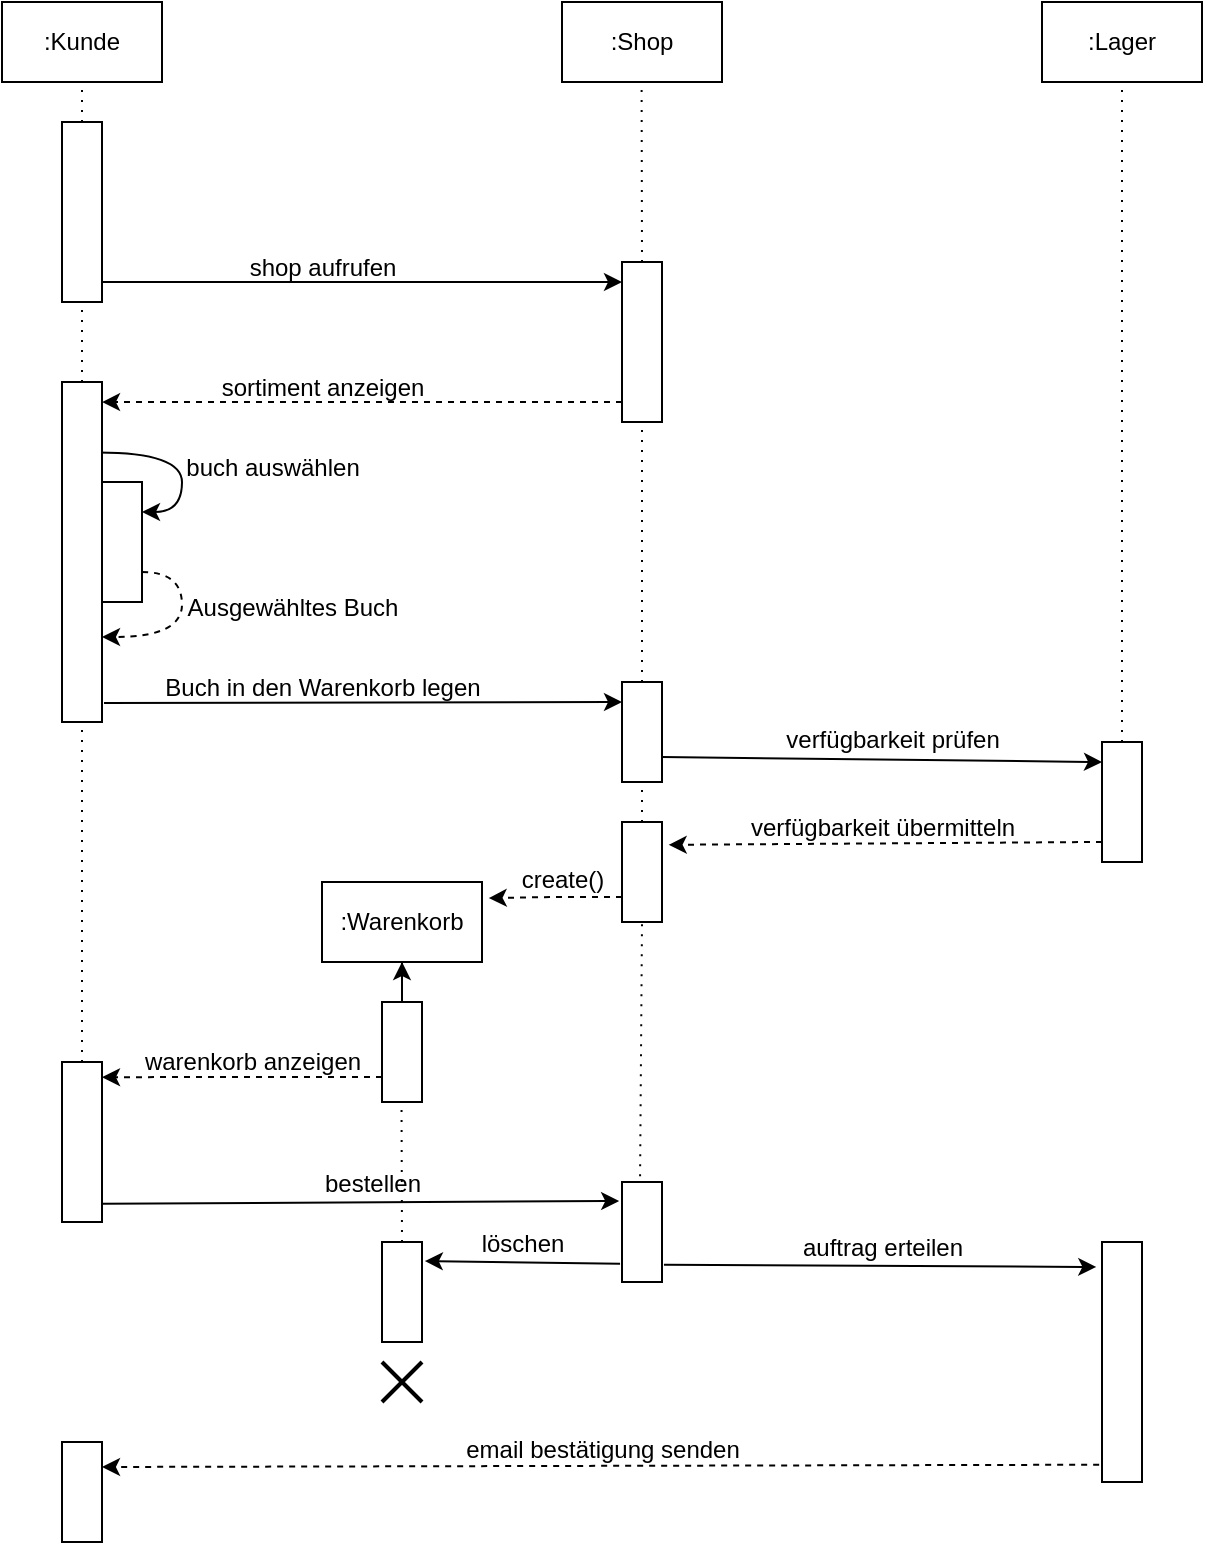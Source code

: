 <mxfile version="26.2.12">
  <diagram name="Page-1" id="m23mBsG2QwRVnSNt44Ii">
    <mxGraphModel dx="1428" dy="779" grid="1" gridSize="10" guides="1" tooltips="1" connect="1" arrows="1" fold="1" page="1" pageScale="1" pageWidth="850" pageHeight="1100" math="0" shadow="0">
      <root>
        <mxCell id="0" />
        <mxCell id="1" parent="0" />
        <mxCell id="BdV08MHEEbCIqeAIR1xN-1" value=":Kunde" style="rounded=0;whiteSpace=wrap;html=1;" vertex="1" parent="1">
          <mxGeometry x="40" y="40" width="80" height="40" as="geometry" />
        </mxCell>
        <mxCell id="BdV08MHEEbCIqeAIR1xN-3" value="" style="endArrow=none;dashed=1;html=1;rounded=0;entryX=0.5;entryY=1;entryDx=0;entryDy=0;dashPattern=1 4;" edge="1" parent="1" target="BdV08MHEEbCIqeAIR1xN-1">
          <mxGeometry width="50" height="50" relative="1" as="geometry">
            <mxPoint x="80" y="100" as="sourcePoint" />
            <mxPoint x="120" y="110" as="targetPoint" />
          </mxGeometry>
        </mxCell>
        <mxCell id="BdV08MHEEbCIqeAIR1xN-4" value="" style="rounded=0;whiteSpace=wrap;html=1;" vertex="1" parent="1">
          <mxGeometry x="70" y="100" width="20" height="90" as="geometry" />
        </mxCell>
        <mxCell id="BdV08MHEEbCIqeAIR1xN-5" value=":Shop" style="rounded=0;whiteSpace=wrap;html=1;" vertex="1" parent="1">
          <mxGeometry x="320" y="40" width="80" height="40" as="geometry" />
        </mxCell>
        <mxCell id="BdV08MHEEbCIqeAIR1xN-7" value="" style="endArrow=none;dashed=1;html=1;rounded=0;entryX=0.5;entryY=1;entryDx=0;entryDy=0;exitX=0.5;exitY=0;exitDx=0;exitDy=0;dashPattern=1 4;" edge="1" parent="1" source="BdV08MHEEbCIqeAIR1xN-8">
          <mxGeometry width="50" height="50" relative="1" as="geometry">
            <mxPoint x="360" y="100" as="sourcePoint" />
            <mxPoint x="359.8" y="80" as="targetPoint" />
          </mxGeometry>
        </mxCell>
        <mxCell id="BdV08MHEEbCIqeAIR1xN-8" value="" style="rounded=0;whiteSpace=wrap;html=1;" vertex="1" parent="1">
          <mxGeometry x="350" y="170" width="20" height="80" as="geometry" />
        </mxCell>
        <mxCell id="BdV08MHEEbCIqeAIR1xN-9" value="" style="endArrow=classic;html=1;rounded=0;entryX=0;entryY=0.125;entryDx=0;entryDy=0;entryPerimeter=0;" edge="1" parent="1" target="BdV08MHEEbCIqeAIR1xN-8">
          <mxGeometry width="50" height="50" relative="1" as="geometry">
            <mxPoint x="90" y="180" as="sourcePoint" />
            <mxPoint x="270" y="180" as="targetPoint" />
          </mxGeometry>
        </mxCell>
        <mxCell id="BdV08MHEEbCIqeAIR1xN-10" value="" style="endArrow=classic;html=1;rounded=0;exitX=0;exitY=0.875;exitDx=0;exitDy=0;exitPerimeter=0;dashed=1;entryX=1;entryY=0.059;entryDx=0;entryDy=0;entryPerimeter=0;" edge="1" parent="1" source="BdV08MHEEbCIqeAIR1xN-8" target="BdV08MHEEbCIqeAIR1xN-11">
          <mxGeometry width="50" height="50" relative="1" as="geometry">
            <mxPoint x="270" y="210" as="sourcePoint" />
            <mxPoint x="110" y="240" as="targetPoint" />
          </mxGeometry>
        </mxCell>
        <mxCell id="BdV08MHEEbCIqeAIR1xN-20" style="edgeStyle=orthogonalEdgeStyle;rounded=0;orthogonalLoop=1;jettySize=auto;html=1;exitX=0.91;exitY=0.207;exitDx=0;exitDy=0;entryX=1;entryY=0.25;entryDx=0;entryDy=0;curved=1;exitPerimeter=0;" edge="1" parent="1" source="BdV08MHEEbCIqeAIR1xN-11" target="BdV08MHEEbCIqeAIR1xN-17">
          <mxGeometry relative="1" as="geometry">
            <Array as="points">
              <mxPoint x="130" y="265" />
              <mxPoint x="130" y="295" />
            </Array>
          </mxGeometry>
        </mxCell>
        <mxCell id="BdV08MHEEbCIqeAIR1xN-11" value="" style="rounded=0;whiteSpace=wrap;html=1;" vertex="1" parent="1">
          <mxGeometry x="70" y="230" width="20" height="170" as="geometry" />
        </mxCell>
        <mxCell id="BdV08MHEEbCIqeAIR1xN-14" value="shop aufrufen" style="text;html=1;align=center;verticalAlign=middle;resizable=0;points=[];autosize=1;strokeColor=none;fillColor=none;" vertex="1" parent="1">
          <mxGeometry x="150" y="158" width="100" height="30" as="geometry" />
        </mxCell>
        <mxCell id="BdV08MHEEbCIqeAIR1xN-16" value="sortiment anzeigen" style="text;html=1;align=center;verticalAlign=middle;resizable=0;points=[];autosize=1;strokeColor=none;fillColor=none;" vertex="1" parent="1">
          <mxGeometry x="140" y="218" width="120" height="30" as="geometry" />
        </mxCell>
        <mxCell id="BdV08MHEEbCIqeAIR1xN-22" style="edgeStyle=orthogonalEdgeStyle;rounded=0;orthogonalLoop=1;jettySize=auto;html=1;exitX=1;exitY=0.75;exitDx=0;exitDy=0;entryX=1;entryY=0.75;entryDx=0;entryDy=0;curved=1;dashed=1;" edge="1" parent="1" source="BdV08MHEEbCIqeAIR1xN-17" target="BdV08MHEEbCIqeAIR1xN-11">
          <mxGeometry relative="1" as="geometry">
            <Array as="points">
              <mxPoint x="130" y="325" />
              <mxPoint x="130" y="358" />
            </Array>
          </mxGeometry>
        </mxCell>
        <mxCell id="BdV08MHEEbCIqeAIR1xN-17" value="" style="rounded=0;whiteSpace=wrap;html=1;" vertex="1" parent="1">
          <mxGeometry x="90" y="280" width="20" height="60" as="geometry" />
        </mxCell>
        <mxCell id="BdV08MHEEbCIqeAIR1xN-21" value="buch auswählen" style="text;html=1;align=center;verticalAlign=middle;resizable=0;points=[];autosize=1;strokeColor=none;fillColor=none;" vertex="1" parent="1">
          <mxGeometry x="120" y="258" width="110" height="30" as="geometry" />
        </mxCell>
        <mxCell id="BdV08MHEEbCIqeAIR1xN-23" value="Ausgewähltes Buch" style="text;html=1;align=center;verticalAlign=middle;resizable=0;points=[];autosize=1;strokeColor=none;fillColor=none;" vertex="1" parent="1">
          <mxGeometry x="120" y="328" width="130" height="30" as="geometry" />
        </mxCell>
        <mxCell id="BdV08MHEEbCIqeAIR1xN-24" value="" style="endArrow=classic;html=1;rounded=0;exitX=1.05;exitY=0.944;exitDx=0;exitDy=0;exitPerimeter=0;entryX=0;entryY=0.2;entryDx=0;entryDy=0;entryPerimeter=0;" edge="1" parent="1" source="BdV08MHEEbCIqeAIR1xN-11" target="BdV08MHEEbCIqeAIR1xN-25">
          <mxGeometry width="50" height="50" relative="1" as="geometry">
            <mxPoint x="190" y="420" as="sourcePoint" />
            <mxPoint x="300" y="390" as="targetPoint" />
          </mxGeometry>
        </mxCell>
        <mxCell id="BdV08MHEEbCIqeAIR1xN-25" value="" style="rounded=0;whiteSpace=wrap;html=1;" vertex="1" parent="1">
          <mxGeometry x="350" y="380" width="20" height="50" as="geometry" />
        </mxCell>
        <mxCell id="BdV08MHEEbCIqeAIR1xN-26" value="Buch in den Warenkorb legen" style="text;html=1;align=center;verticalAlign=middle;resizable=0;points=[];autosize=1;strokeColor=none;fillColor=none;" vertex="1" parent="1">
          <mxGeometry x="110" y="368" width="180" height="30" as="geometry" />
        </mxCell>
        <mxCell id="BdV08MHEEbCIqeAIR1xN-27" value="" style="endArrow=none;dashed=1;html=1;rounded=0;entryX=0.5;entryY=1;entryDx=0;entryDy=0;exitX=0.5;exitY=0;exitDx=0;exitDy=0;dashPattern=1 4;" edge="1" parent="1" source="BdV08MHEEbCIqeAIR1xN-25" target="BdV08MHEEbCIqeAIR1xN-8">
          <mxGeometry width="50" height="50" relative="1" as="geometry">
            <mxPoint x="430.2" y="348" as="sourcePoint" />
            <mxPoint x="430" y="258" as="targetPoint" />
          </mxGeometry>
        </mxCell>
        <mxCell id="BdV08MHEEbCIqeAIR1xN-28" value=":Lager" style="rounded=0;whiteSpace=wrap;html=1;" vertex="1" parent="1">
          <mxGeometry x="560" y="40" width="80" height="40" as="geometry" />
        </mxCell>
        <mxCell id="BdV08MHEEbCIqeAIR1xN-29" value="" style="endArrow=none;dashed=1;html=1;rounded=0;entryX=0.5;entryY=1;entryDx=0;entryDy=0;dashPattern=1 4;exitX=0.5;exitY=0;exitDx=0;exitDy=0;" edge="1" parent="1" source="BdV08MHEEbCIqeAIR1xN-30" target="BdV08MHEEbCIqeAIR1xN-28">
          <mxGeometry width="50" height="50" relative="1" as="geometry">
            <mxPoint x="600" y="310" as="sourcePoint" />
            <mxPoint x="599.76" y="120" as="targetPoint" />
          </mxGeometry>
        </mxCell>
        <mxCell id="BdV08MHEEbCIqeAIR1xN-30" value="" style="rounded=0;whiteSpace=wrap;html=1;" vertex="1" parent="1">
          <mxGeometry x="590" y="410" width="20" height="60" as="geometry" />
        </mxCell>
        <mxCell id="BdV08MHEEbCIqeAIR1xN-32" value="verfügbarkeit prüfen" style="text;html=1;align=center;verticalAlign=middle;resizable=0;points=[];autosize=1;strokeColor=none;fillColor=none;" vertex="1" parent="1">
          <mxGeometry x="420" y="394" width="130" height="30" as="geometry" />
        </mxCell>
        <mxCell id="BdV08MHEEbCIqeAIR1xN-33" value="" style="rounded=0;whiteSpace=wrap;html=1;" vertex="1" parent="1">
          <mxGeometry x="350" y="450" width="20" height="50" as="geometry" />
        </mxCell>
        <mxCell id="BdV08MHEEbCIqeAIR1xN-36" value="" style="endArrow=classic;html=1;rounded=0;entryX=0;entryY=0.167;entryDx=0;entryDy=0;entryPerimeter=0;exitX=1;exitY=0.75;exitDx=0;exitDy=0;" edge="1" parent="1" source="BdV08MHEEbCIqeAIR1xN-25" target="BdV08MHEEbCIqeAIR1xN-30">
          <mxGeometry width="50" height="50" relative="1" as="geometry">
            <mxPoint x="390" y="420" as="sourcePoint" />
            <mxPoint x="500" y="480" as="targetPoint" />
          </mxGeometry>
        </mxCell>
        <mxCell id="BdV08MHEEbCIqeAIR1xN-37" value="" style="endArrow=classic;html=1;rounded=0;exitX=0;exitY=0.833;exitDx=0;exitDy=0;exitPerimeter=0;entryX=1.167;entryY=0.228;entryDx=0;entryDy=0;entryPerimeter=0;dashed=1;" edge="1" parent="1" source="BdV08MHEEbCIqeAIR1xN-30" target="BdV08MHEEbCIqeAIR1xN-33">
          <mxGeometry width="50" height="50" relative="1" as="geometry">
            <mxPoint x="580" y="460" as="sourcePoint" />
            <mxPoint x="380" y="460" as="targetPoint" />
          </mxGeometry>
        </mxCell>
        <mxCell id="BdV08MHEEbCIqeAIR1xN-38" value="verfügbarkeit übermitteln" style="text;html=1;align=center;verticalAlign=middle;resizable=0;points=[];autosize=1;strokeColor=none;fillColor=none;" vertex="1" parent="1">
          <mxGeometry x="400" y="438" width="160" height="30" as="geometry" />
        </mxCell>
        <mxCell id="BdV08MHEEbCIqeAIR1xN-39" value=":Warenkorb" style="rounded=0;whiteSpace=wrap;html=1;" vertex="1" parent="1">
          <mxGeometry x="200" y="480" width="80" height="40" as="geometry" />
        </mxCell>
        <mxCell id="BdV08MHEEbCIqeAIR1xN-40" style="edgeStyle=orthogonalEdgeStyle;rounded=0;orthogonalLoop=1;jettySize=auto;html=1;exitX=0;exitY=0.75;exitDx=0;exitDy=0;entryX=1.042;entryY=0.201;entryDx=0;entryDy=0;entryPerimeter=0;dashed=1;" edge="1" parent="1" source="BdV08MHEEbCIqeAIR1xN-33" target="BdV08MHEEbCIqeAIR1xN-39">
          <mxGeometry relative="1" as="geometry" />
        </mxCell>
        <mxCell id="BdV08MHEEbCIqeAIR1xN-41" value="create()" style="text;html=1;align=center;verticalAlign=middle;resizable=0;points=[];autosize=1;strokeColor=none;fillColor=none;" vertex="1" parent="1">
          <mxGeometry x="290" y="464" width="60" height="30" as="geometry" />
        </mxCell>
        <mxCell id="BdV08MHEEbCIqeAIR1xN-42" value="" style="endArrow=none;dashed=1;html=1;rounded=0;exitX=0.5;exitY=0;exitDx=0;exitDy=0;dashPattern=1 4;entryX=0.5;entryY=1;entryDx=0;entryDy=0;" edge="1" parent="1" source="BdV08MHEEbCIqeAIR1xN-33" target="BdV08MHEEbCIqeAIR1xN-25">
          <mxGeometry width="50" height="50" relative="1" as="geometry">
            <mxPoint x="399.52" y="394" as="sourcePoint" />
            <mxPoint x="310" y="450" as="targetPoint" />
          </mxGeometry>
        </mxCell>
        <mxCell id="BdV08MHEEbCIqeAIR1xN-43" value="" style="endArrow=none;dashed=1;html=1;rounded=0;entryX=0.5;entryY=1;entryDx=0;entryDy=0;exitX=0.5;exitY=0;exitDx=0;exitDy=0;dashPattern=1 4;" edge="1" parent="1" source="BdV08MHEEbCIqeAIR1xN-11" target="BdV08MHEEbCIqeAIR1xN-4">
          <mxGeometry width="50" height="50" relative="1" as="geometry">
            <mxPoint x="330" y="180" as="sourcePoint" />
            <mxPoint x="329.8" y="90" as="targetPoint" />
          </mxGeometry>
        </mxCell>
        <mxCell id="BdV08MHEEbCIqeAIR1xN-44" value="" style="endArrow=none;dashed=1;html=1;rounded=0;exitX=0.5;exitY=1;exitDx=0;exitDy=0;dashPattern=1 4;" edge="1" parent="1" source="BdV08MHEEbCIqeAIR1xN-39">
          <mxGeometry width="50" height="50" relative="1" as="geometry">
            <mxPoint x="370" y="460" as="sourcePoint" />
            <mxPoint x="240" y="540" as="targetPoint" />
          </mxGeometry>
        </mxCell>
        <mxCell id="BdV08MHEEbCIqeAIR1xN-54" value="" style="edgeStyle=orthogonalEdgeStyle;rounded=0;orthogonalLoop=1;jettySize=auto;html=1;" edge="1" parent="1" source="BdV08MHEEbCIqeAIR1xN-45" target="BdV08MHEEbCIqeAIR1xN-39">
          <mxGeometry relative="1" as="geometry" />
        </mxCell>
        <mxCell id="BdV08MHEEbCIqeAIR1xN-45" value="" style="rounded=0;whiteSpace=wrap;html=1;" vertex="1" parent="1">
          <mxGeometry x="230" y="540" width="20" height="50" as="geometry" />
        </mxCell>
        <mxCell id="BdV08MHEEbCIqeAIR1xN-46" value="warenkorb anzeigen" style="text;html=1;align=center;verticalAlign=middle;resizable=0;points=[];autosize=1;strokeColor=none;fillColor=none;" vertex="1" parent="1">
          <mxGeometry x="100" y="555" width="130" height="30" as="geometry" />
        </mxCell>
        <mxCell id="BdV08MHEEbCIqeAIR1xN-47" value="" style="rounded=0;whiteSpace=wrap;html=1;" vertex="1" parent="1">
          <mxGeometry x="70" y="570" width="20" height="80" as="geometry" />
        </mxCell>
        <mxCell id="BdV08MHEEbCIqeAIR1xN-48" style="edgeStyle=orthogonalEdgeStyle;rounded=0;orthogonalLoop=1;jettySize=auto;html=1;exitX=0;exitY=0.75;exitDx=0;exitDy=0;entryX=1;entryY=0.095;entryDx=0;entryDy=0;entryPerimeter=0;dashed=1;" edge="1" parent="1" source="BdV08MHEEbCIqeAIR1xN-45" target="BdV08MHEEbCIqeAIR1xN-47">
          <mxGeometry relative="1" as="geometry" />
        </mxCell>
        <mxCell id="BdV08MHEEbCIqeAIR1xN-49" value="" style="endArrow=none;dashed=1;html=1;rounded=0;entryX=0.5;entryY=1;entryDx=0;entryDy=0;exitX=0.5;exitY=0;exitDx=0;exitDy=0;dashPattern=1 4;" edge="1" parent="1" source="BdV08MHEEbCIqeAIR1xN-47" target="BdV08MHEEbCIqeAIR1xN-11">
          <mxGeometry width="50" height="50" relative="1" as="geometry">
            <mxPoint x="119.52" y="540" as="sourcePoint" />
            <mxPoint x="119.52" y="410" as="targetPoint" />
          </mxGeometry>
        </mxCell>
        <mxCell id="BdV08MHEEbCIqeAIR1xN-50" value="" style="rounded=0;whiteSpace=wrap;html=1;" vertex="1" parent="1">
          <mxGeometry x="350" y="630" width="20" height="50" as="geometry" />
        </mxCell>
        <mxCell id="BdV08MHEEbCIqeAIR1xN-52" value="" style="endArrow=classic;html=1;rounded=0;entryX=-0.071;entryY=0.19;entryDx=0;entryDy=0;entryPerimeter=0;exitX=1;exitY=0.886;exitDx=0;exitDy=0;exitPerimeter=0;" edge="1" parent="1" source="BdV08MHEEbCIqeAIR1xN-47" target="BdV08MHEEbCIqeAIR1xN-50">
          <mxGeometry width="50" height="50" relative="1" as="geometry">
            <mxPoint x="110" y="640" as="sourcePoint" />
            <mxPoint x="320" y="640" as="targetPoint" />
          </mxGeometry>
        </mxCell>
        <mxCell id="BdV08MHEEbCIqeAIR1xN-53" value="bestellen" style="text;html=1;align=center;verticalAlign=middle;resizable=0;points=[];autosize=1;strokeColor=none;fillColor=none;" vertex="1" parent="1">
          <mxGeometry x="190" y="616" width="70" height="30" as="geometry" />
        </mxCell>
        <mxCell id="BdV08MHEEbCIqeAIR1xN-55" value="" style="endArrow=none;dashed=1;html=1;rounded=0;entryX=0.5;entryY=1;entryDx=0;entryDy=0;dashPattern=1 4;" edge="1" parent="1">
          <mxGeometry width="50" height="50" relative="1" as="geometry">
            <mxPoint x="240" y="660" as="sourcePoint" />
            <mxPoint x="239.76" y="590" as="targetPoint" />
          </mxGeometry>
        </mxCell>
        <mxCell id="BdV08MHEEbCIqeAIR1xN-56" value="" style="endArrow=none;dashed=1;html=1;rounded=0;dashPattern=1 4;entryX=0.5;entryY=1;entryDx=0;entryDy=0;exitX=0.452;exitY=-0.058;exitDx=0;exitDy=0;exitPerimeter=0;" edge="1" parent="1" source="BdV08MHEEbCIqeAIR1xN-50" target="BdV08MHEEbCIqeAIR1xN-33">
          <mxGeometry width="50" height="50" relative="1" as="geometry">
            <mxPoint x="360" y="600" as="sourcePoint" />
            <mxPoint x="360" y="530" as="targetPoint" />
          </mxGeometry>
        </mxCell>
        <mxCell id="BdV08MHEEbCIqeAIR1xN-57" value="" style="rounded=0;whiteSpace=wrap;html=1;" vertex="1" parent="1">
          <mxGeometry x="230" y="660" width="20" height="50" as="geometry" />
        </mxCell>
        <mxCell id="BdV08MHEEbCIqeAIR1xN-58" value="" style="endArrow=classic;html=1;rounded=0;entryX=1.071;entryY=0.19;entryDx=0;entryDy=0;entryPerimeter=0;exitX=-0.048;exitY=0.818;exitDx=0;exitDy=0;exitPerimeter=0;" edge="1" parent="1" source="BdV08MHEEbCIqeAIR1xN-50" target="BdV08MHEEbCIqeAIR1xN-57">
          <mxGeometry width="50" height="50" relative="1" as="geometry">
            <mxPoint x="340" y="670" as="sourcePoint" />
            <mxPoint x="270" y="670" as="targetPoint" />
          </mxGeometry>
        </mxCell>
        <mxCell id="BdV08MHEEbCIqeAIR1xN-59" value="löschen" style="text;html=1;align=center;verticalAlign=middle;resizable=0;points=[];autosize=1;strokeColor=none;fillColor=none;" vertex="1" parent="1">
          <mxGeometry x="270" y="646" width="60" height="30" as="geometry" />
        </mxCell>
        <mxCell id="BdV08MHEEbCIqeAIR1xN-60" value="" style="endArrow=none;html=1;rounded=0;strokeWidth=2;" edge="1" parent="1">
          <mxGeometry width="50" height="50" relative="1" as="geometry">
            <mxPoint x="230" y="740" as="sourcePoint" />
            <mxPoint x="250" y="720" as="targetPoint" />
          </mxGeometry>
        </mxCell>
        <mxCell id="BdV08MHEEbCIqeAIR1xN-61" value="" style="endArrow=none;html=1;rounded=0;strokeWidth=2;" edge="1" parent="1">
          <mxGeometry width="50" height="50" relative="1" as="geometry">
            <mxPoint x="250" y="740" as="sourcePoint" />
            <mxPoint x="230" y="720" as="targetPoint" />
          </mxGeometry>
        </mxCell>
        <mxCell id="BdV08MHEEbCIqeAIR1xN-62" value="" style="rounded=0;whiteSpace=wrap;html=1;" vertex="1" parent="1">
          <mxGeometry x="590" y="660" width="20" height="120" as="geometry" />
        </mxCell>
        <mxCell id="BdV08MHEEbCIqeAIR1xN-63" value="" style="endArrow=classic;html=1;rounded=0;exitX=1.048;exitY=0.828;exitDx=0;exitDy=0;exitPerimeter=0;entryX=-0.143;entryY=0.104;entryDx=0;entryDy=0;entryPerimeter=0;" edge="1" parent="1" source="BdV08MHEEbCIqeAIR1xN-50" target="BdV08MHEEbCIqeAIR1xN-62">
          <mxGeometry width="50" height="50" relative="1" as="geometry">
            <mxPoint x="390" y="670" as="sourcePoint" />
            <mxPoint x="570" y="670" as="targetPoint" />
          </mxGeometry>
        </mxCell>
        <mxCell id="BdV08MHEEbCIqeAIR1xN-64" value="auftrag erteilen" style="text;html=1;align=center;verticalAlign=middle;resizable=0;points=[];autosize=1;strokeColor=none;fillColor=none;" vertex="1" parent="1">
          <mxGeometry x="430" y="648" width="100" height="30" as="geometry" />
        </mxCell>
        <mxCell id="BdV08MHEEbCIqeAIR1xN-65" value="" style="rounded=0;whiteSpace=wrap;html=1;" vertex="1" parent="1">
          <mxGeometry x="70" y="760" width="20" height="50" as="geometry" />
        </mxCell>
        <mxCell id="BdV08MHEEbCIqeAIR1xN-69" value="" style="endArrow=classic;html=1;rounded=0;entryX=1;entryY=0.25;entryDx=0;entryDy=0;exitX=-0.071;exitY=0.928;exitDx=0;exitDy=0;exitPerimeter=0;dashed=1;" edge="1" parent="1" source="BdV08MHEEbCIqeAIR1xN-62" target="BdV08MHEEbCIqeAIR1xN-65">
          <mxGeometry width="50" height="50" relative="1" as="geometry">
            <mxPoint x="580" y="770" as="sourcePoint" />
            <mxPoint x="330" y="690" as="targetPoint" />
          </mxGeometry>
        </mxCell>
        <mxCell id="BdV08MHEEbCIqeAIR1xN-70" value="email bestätigung senden" style="text;html=1;align=center;verticalAlign=middle;resizable=0;points=[];autosize=1;strokeColor=none;fillColor=none;" vertex="1" parent="1">
          <mxGeometry x="260" y="749" width="160" height="30" as="geometry" />
        </mxCell>
      </root>
    </mxGraphModel>
  </diagram>
</mxfile>
